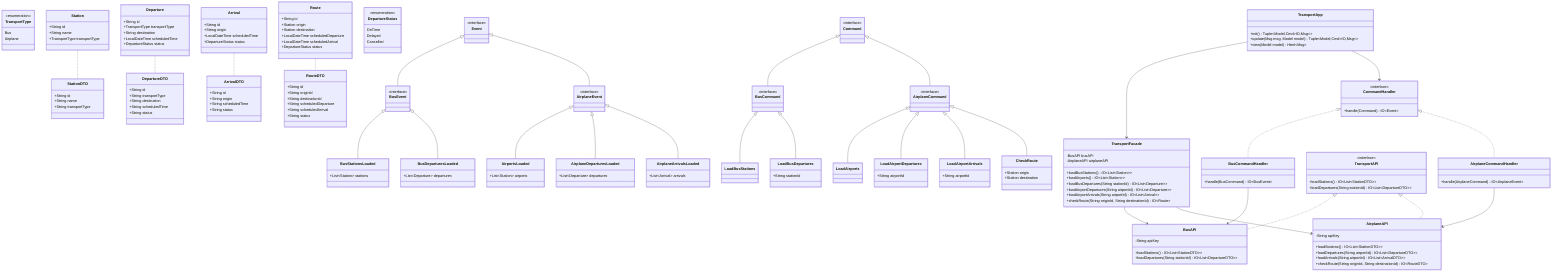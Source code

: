 classDiagram

    class TransportType {
        <<enumeration>>
        Bus
        Airplane
    }
    class Station {
        +String id
        +String name
        +TransportType transportType
    }
    class Departure {
        +String id
        +TransportType transportType
        +String destination
        +LocalDateTime scheduledTime
        +DepartureStatus status
    }
    class Arrival {
        +String id
        +String origin
        +LocalDateTime scheduledTime
        +DepartureStatus status
    }
    class Route {
        +String id
        +Station origin
        +Station destination
        +LocalDateTime scheduledDeparture
        +LocalDateTime scheduledArrival
        +DepartureStatus status
    }
    class DepartureStatus {
        <<enumeration>>
        OnTime
        Delayed
        Cancelled
    }

    class StationDTO {
        +String id
        +String name
        +String transportType
    }
    class DepartureDTO {
        +String id
        +String transportType
        +String destination
        +String scheduledTime
        +String status
    }
    class ArrivalDTO {
        +String id
        +String origin
        +String scheduledTime
        +String status
    }
    class RouteDTO {
        +String id
        +String originId
        +String destinationId
        +String scheduledDeparture
        +String scheduledArrival
        +String status
    }

    class Event {
        <<interface>>
    }

    class BusEvent {
        <<interface>>
    }
    class BusStationsLoaded {
        +List~Station~ stations
    }
    class BusDeparturesLoaded {
        +List~Departure~ departures
    }

    class AirplaneEvent {
        <<interface>>
    }
    class AirportsLoaded {
        +List~Station~ airports
    }
    class AirplaneDeparturesLoaded {
        +List~Departure~ departures
    }
    class AirplaneArrivalsLoaded {
        +List~Arrival~ arrivals
    }

    class Command {
        <<interface>>
    }

    class BusCommand {
        <<interface>>
    }
    class LoadBusStations {
    }
    class LoadBusDepartures {
        +String stationId
    }

    class AirplaneCommand {
        <<interface>>
    }
    class LoadAirports {
    }
    class LoadAirportDepartures {
        +String airportId
    }
    class LoadAirportArrivals {
        +String airportId
    }
    class CheckRoute {
        +Station origin
        +Station destination
    }

    class CommandHandler {
        <<interface>>
        +handle(Command) IO~Event~
    }

    class BusCommandHandler {
        +handle(BusCommand) IO~BusEvent~
    }

    class AirplaneCommandHandler {
        +handle(AirplaneCommand) IO~AirplaneEvent~
    }

    class TransportAPI {
        <<interface>>
        +loadStations() IO~List~StationDTO~~
        +loadDepartures(String stationId) IO~List~DepartureDTO~~
    }

    class BusAPI {
        -String apiKey
        +loadStations() IO~List~StationDTO~~
        +loadDepartures(String stationId) IO~List~DepartureDTO~~
    }

    class AirplaneAPI {
        -String apiKey
        +loadStations() IO~List~StationDTO~~
        +loadDepartures(String airportId) IO~List~DepartureDTO~~
        +loadArrivals(String airportId) IO~List~ArrivalDTO~~
        +checkRoute(String originId, String destinationId) IO~RouteDTO~
    }

    class TransportFacade {
        -BusAPI busAPI
        -AirplaneAPI airplaneAPI
        +loadBusStations() IO~List~Station~~
        +loadAirports() IO~List~Station~~
        +loadBusDepartures(String stationId) IO~List~Departure~~
        +loadAirportDepartures(String airportId) IO~List~Departure~~
        +loadAirportArrivals(String airportId) IO~List~Arrival~~
        +checkRoute(String originId, String destinationId) IO~Route~
    }

    class TransportApp {
        +init() Tuple~Model,Cmd~IO,Msg~~
        +update(Msg msg, Model model) Tuple~Model,Cmd~IO,Msg~~
        +view(Model model) Html~Msg~
    }

    Event <|-- BusEvent
    Event <|-- AirplaneEvent
    BusEvent <|-- BusStationsLoaded
    BusEvent <|-- BusDeparturesLoaded
    AirplaneEvent <|-- AirportsLoaded
    AirplaneEvent <|-- AirplaneDeparturesLoaded
    AirplaneEvent <|-- AirplaneArrivalsLoaded

    Command <|-- BusCommand
    Command <|-- AirplaneCommand
    BusCommand <|-- LoadBusStations
    BusCommand <|-- LoadBusDepartures
    AirplaneCommand <|-- LoadAirports
    AirplaneCommand <|-- LoadAirportDepartures
    AirplaneCommand <|-- LoadAirportArrivals
    AirplaneCommand <|-- CheckRoute

    CommandHandler <|.. BusCommandHandler
    CommandHandler <|.. AirplaneCommandHandler

    TransportAPI <|.. BusAPI
    TransportAPI <|.. AirplaneAPI

    TransportFacade --> BusAPI
    TransportFacade --> AirplaneAPI

    BusCommandHandler --> BusAPI
    AirplaneCommandHandler --> AirplaneAPI

    TransportApp --> TransportFacade
    TransportApp --> CommandHandler

    Station .. StationDTO
    Departure .. DepartureDTO
    Arrival .. ArrivalDTO
    Route .. RouteDTO